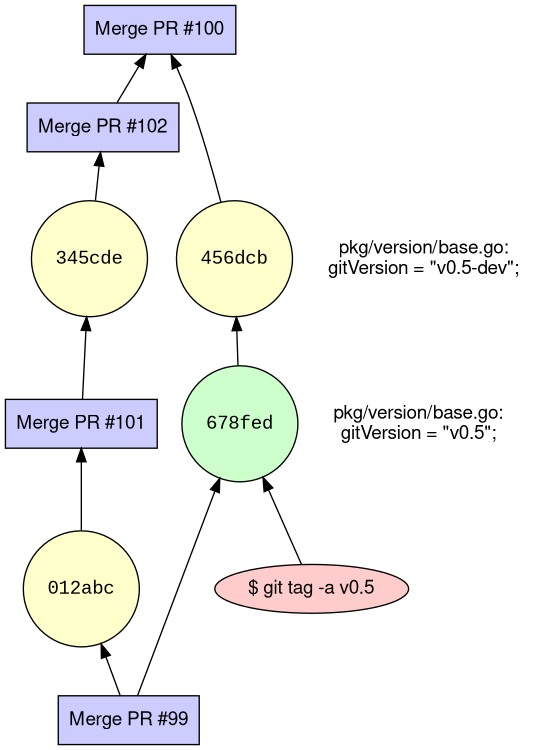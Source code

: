 // Build it with:
//   $ dot -Tsvg releasing.dot >releasing.svg

digraph tagged_release {
  size = "5,5"
  // Arrows go up.
  rankdir = BT
  subgraph left {
    // Group the left nodes together.
    ci012abc -> pr101 -> ci345cde -> pr102
    style = invis
  }
  subgraph right {
    // Group the right nodes together.
    version_commit -> dev_commit
    style = invis
  }
  { // Align the version commit and the info about it.
    rank = same
    // Align them with pr101
    pr101
    version_commit
    // release_info shows the change in the commit.
    release_info
  }
  { // Align the dev commit and the info about it.
    rank = same
    // Align them with 345cde
    ci345cde
    dev_commit
    dev_info
  }
  // Join the nodes from subgraph left.
  pr99 -> ci012abc
  pr102 -> pr100
  // Do the version node.
  pr99 -> version_commit
  dev_commit -> pr100
  tag -> version_commit
  pr99 [
    label = "Merge PR #99"
    shape = box
    fillcolor = "#ccccff"
    style = "filled"
    fontname = "Helvetica Neue, Helvetica, Segoe UI, Arial, freesans, sans-serif"
  ];
  ci012abc [
    label = "012abc"
    shape = circle
    fillcolor = "#ffffcc"
    style = "filled"
    fontname = "Consolas, Liberation Mono, Menlo, Courier, monospace"
  ];
  pr101 [
    label = "Merge PR #101"
    shape = box
    fillcolor = "#ccccff"
    style = "filled"
    fontname = "Helvetica Neue, Helvetica, Segoe UI, Arial, freesans, sans-serif"
  ];
  ci345cde [
    label = "345cde"
    shape = circle
    fillcolor = "#ffffcc"
    style = "filled"
    fontname = "Consolas, Liberation Mono, Menlo, Courier, monospace"
  ];
  pr102 [
    label = "Merge PR #102"
    shape = box
    fillcolor = "#ccccff"
    style = "filled"
    fontname = "Helvetica Neue, Helvetica, Segoe UI, Arial, freesans, sans-serif"
  ];
  version_commit [
    label = "678fed"
    shape = circle
    fillcolor = "#ccffcc"
    style = "filled"
    fontname = "Consolas, Liberation Mono, Menlo, Courier, monospace"
  ];
  dev_commit [
    label = "456dcb"
    shape = circle
    fillcolor = "#ffffcc"
    style = "filled"
    fontname = "Consolas, Liberation Mono, Menlo, Courier, monospace"
  ];
  pr100 [
    label = "Merge PR #100"
    shape = box
    fillcolor = "#ccccff"
    style = "filled"
    fontname = "Helvetica Neue, Helvetica, Segoe UI, Arial, freesans, sans-serif"
  ];
  release_info [
    label = "pkg/version/base.go:\ngitVersion = \"v0.5\";"
    shape = none
    fontname = "Helvetica Neue, Helvetica, Segoe UI, Arial, freesans, sans-serif"
  ];
  dev_info [
    label = "pkg/version/base.go:\ngitVersion = \"v0.5-dev\";"
    shape = none
    fontname = "Helvetica Neue, Helvetica, Segoe UI, Arial, freesans, sans-serif"
  ];
  tag [
    label = "$ git tag -a v0.5"
    fillcolor = "#ffcccc"
    style = "filled"
    fontname = "Helvetica Neue, Helvetica, Segoe UI, Arial, freesans, sans-serif"
  ];
}

